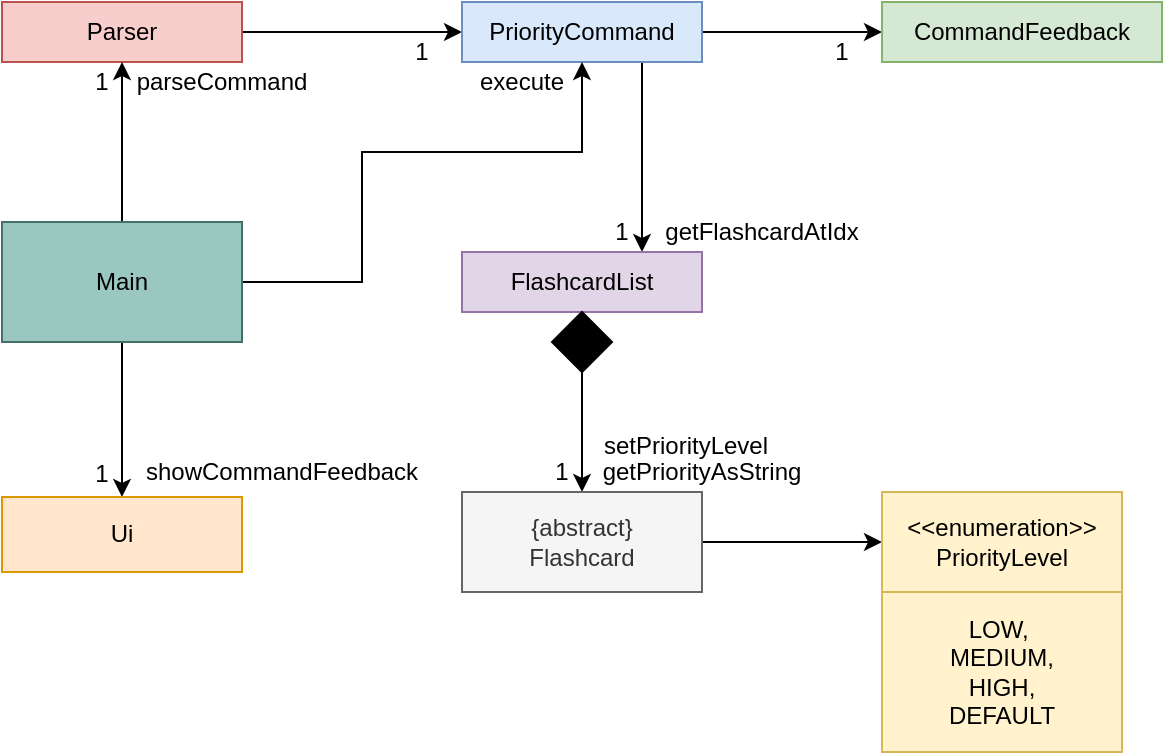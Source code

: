 <mxfile version="12.9.10" type="device"><diagram id="3O1DsJtSwZCBAUhnunDb" name="Page-1"><mxGraphModel dx="1038" dy="580" grid="1" gridSize="10" guides="1" tooltips="1" connect="1" arrows="1" fold="1" page="1" pageScale="1" pageWidth="850" pageHeight="1100" math="0" shadow="0"><root><mxCell id="0"/><mxCell id="1" parent="0"/><mxCell id="WEkl9Tc8bWQ4Hy5saDgs-2" style="edgeStyle=orthogonalEdgeStyle;rounded=0;orthogonalLoop=1;jettySize=auto;html=1;" parent="1" source="WEkl9Tc8bWQ4Hy5saDgs-1" edge="1"><mxGeometry relative="1" as="geometry"><mxPoint x="340" y="300" as="targetPoint"/></mxGeometry></mxCell><mxCell id="WEkl9Tc8bWQ4Hy5saDgs-1" value="Parser" style="rounded=0;whiteSpace=wrap;html=1;fillColor=#f8cecc;strokeColor=#b85450;" parent="1" vertex="1"><mxGeometry x="110" y="285" width="120" height="30" as="geometry"/></mxCell><mxCell id="WEkl9Tc8bWQ4Hy5saDgs-5" style="edgeStyle=orthogonalEdgeStyle;rounded=0;orthogonalLoop=1;jettySize=auto;html=1;" parent="1" source="WEkl9Tc8bWQ4Hy5saDgs-4" target="WEkl9Tc8bWQ4Hy5saDgs-9" edge="1"><mxGeometry relative="1" as="geometry"><mxPoint x="570" y="300" as="targetPoint"/></mxGeometry></mxCell><mxCell id="WEkl9Tc8bWQ4Hy5saDgs-10" style="edgeStyle=orthogonalEdgeStyle;rounded=0;orthogonalLoop=1;jettySize=auto;html=1;" parent="1" source="WEkl9Tc8bWQ4Hy5saDgs-4" target="WEkl9Tc8bWQ4Hy5saDgs-11" edge="1"><mxGeometry relative="1" as="geometry"><mxPoint x="400" y="420" as="targetPoint"/><Array as="points"><mxPoint x="430" y="350"/><mxPoint x="430" y="350"/></Array></mxGeometry></mxCell><mxCell id="WEkl9Tc8bWQ4Hy5saDgs-4" value="PriorityCommand" style="rounded=0;whiteSpace=wrap;html=1;fillColor=#dae8fc;strokeColor=#6c8ebf;" parent="1" vertex="1"><mxGeometry x="340" y="285" width="120" height="30" as="geometry"/></mxCell><mxCell id="WEkl9Tc8bWQ4Hy5saDgs-9" value="CommandFeedback" style="rounded=0;whiteSpace=wrap;html=1;fillColor=#d5e8d4;strokeColor=#82b366;" parent="1" vertex="1"><mxGeometry x="550" y="285" width="140" height="30" as="geometry"/></mxCell><mxCell id="WEkl9Tc8bWQ4Hy5saDgs-12" style="edgeStyle=orthogonalEdgeStyle;rounded=0;orthogonalLoop=1;jettySize=auto;html=1;" parent="1" source="WEkl9Tc8bWQ4Hy5saDgs-37" target="WEkl9Tc8bWQ4Hy5saDgs-13" edge="1"><mxGeometry relative="1" as="geometry"><mxPoint x="400" y="550" as="targetPoint"/></mxGeometry></mxCell><mxCell id="WEkl9Tc8bWQ4Hy5saDgs-11" value="FlashcardList" style="rounded=0;whiteSpace=wrap;html=1;fillColor=#e1d5e7;strokeColor=#9673a6;" parent="1" vertex="1"><mxGeometry x="340" y="410" width="120" height="30" as="geometry"/></mxCell><mxCell id="tf4MiYfJ1DcMqi4MSKpc-16" style="edgeStyle=orthogonalEdgeStyle;rounded=0;orthogonalLoop=1;jettySize=auto;html=1;" parent="1" source="WEkl9Tc8bWQ4Hy5saDgs-13" target="WEkl9Tc8bWQ4Hy5saDgs-18" edge="1"><mxGeometry relative="1" as="geometry"/></mxCell><mxCell id="WEkl9Tc8bWQ4Hy5saDgs-13" value="{abstract}&lt;br&gt;Flashcard" style="rounded=0;whiteSpace=wrap;html=1;fillColor=#f5f5f5;strokeColor=#666666;fontColor=#333333;" parent="1" vertex="1"><mxGeometry x="340" y="530" width="120" height="50" as="geometry"/></mxCell><mxCell id="WEkl9Tc8bWQ4Hy5saDgs-16" value="1" style="text;html=1;strokeColor=none;fillColor=none;align=center;verticalAlign=middle;whiteSpace=wrap;rounded=0;" parent="1" vertex="1"><mxGeometry x="300" y="300" width="40" height="20" as="geometry"/></mxCell><mxCell id="WEkl9Tc8bWQ4Hy5saDgs-18" value="&amp;lt;&amp;lt;enumeration&amp;gt;&amp;gt;&lt;br&gt;PriorityLevel" style="rounded=0;whiteSpace=wrap;html=1;fillColor=#fff2cc;strokeColor=#d6b656;" parent="1" vertex="1"><mxGeometry x="550" y="530" width="120" height="50" as="geometry"/></mxCell><mxCell id="WEkl9Tc8bWQ4Hy5saDgs-19" value="LOW,&amp;nbsp;&lt;br&gt;MEDIUM,&lt;br&gt;HIGH,&lt;br&gt;DEFAULT" style="rounded=0;whiteSpace=wrap;html=1;fillColor=#fff2cc;strokeColor=#d6b656;" parent="1" vertex="1"><mxGeometry x="550" y="580" width="120" height="80" as="geometry"/></mxCell><mxCell id="WEkl9Tc8bWQ4Hy5saDgs-24" value="getFlashcardAtIdx" style="text;html=1;strokeColor=none;fillColor=none;align=center;verticalAlign=middle;whiteSpace=wrap;rounded=0;" parent="1" vertex="1"><mxGeometry x="430" y="390" width="120" height="20" as="geometry"/></mxCell><mxCell id="WEkl9Tc8bWQ4Hy5saDgs-25" value="1" style="text;html=1;strokeColor=none;fillColor=none;align=center;verticalAlign=middle;whiteSpace=wrap;rounded=0;" parent="1" vertex="1"><mxGeometry x="370" y="510" width="40" height="20" as="geometry"/></mxCell><mxCell id="WEkl9Tc8bWQ4Hy5saDgs-26" value="setPriorityLevel" style="text;html=1;strokeColor=none;fillColor=none;align=center;verticalAlign=middle;whiteSpace=wrap;rounded=0;" parent="1" vertex="1"><mxGeometry x="392" y="497" width="120" height="20" as="geometry"/></mxCell><mxCell id="WEkl9Tc8bWQ4Hy5saDgs-27" value="1" style="text;html=1;strokeColor=none;fillColor=none;align=center;verticalAlign=middle;whiteSpace=wrap;rounded=0;" parent="1" vertex="1"><mxGeometry x="400" y="390" width="40" height="20" as="geometry"/></mxCell><mxCell id="WEkl9Tc8bWQ4Hy5saDgs-33" value="1" style="text;html=1;strokeColor=none;fillColor=none;align=center;verticalAlign=middle;whiteSpace=wrap;rounded=0;" parent="1" vertex="1"><mxGeometry x="510" y="300" width="40" height="20" as="geometry"/></mxCell><mxCell id="WEkl9Tc8bWQ4Hy5saDgs-36" value="getPriorityAsString" style="text;html=1;strokeColor=none;fillColor=none;align=center;verticalAlign=middle;whiteSpace=wrap;rounded=0;" parent="1" vertex="1"><mxGeometry x="400" y="510" width="120" height="20" as="geometry"/></mxCell><mxCell id="WEkl9Tc8bWQ4Hy5saDgs-37" value="" style="rhombus;whiteSpace=wrap;html=1;fillColor=#000000;" parent="1" vertex="1"><mxGeometry x="385" y="440" width="30" height="30" as="geometry"/></mxCell><mxCell id="tf4MiYfJ1DcMqi4MSKpc-4" style="edgeStyle=orthogonalEdgeStyle;rounded=0;orthogonalLoop=1;jettySize=auto;html=1;entryX=0.5;entryY=1;entryDx=0;entryDy=0;" parent="1" source="tf4MiYfJ1DcMqi4MSKpc-2" target="WEkl9Tc8bWQ4Hy5saDgs-1" edge="1"><mxGeometry relative="1" as="geometry"/></mxCell><mxCell id="tf4MiYfJ1DcMqi4MSKpc-14" style="edgeStyle=orthogonalEdgeStyle;rounded=0;orthogonalLoop=1;jettySize=auto;html=1;" parent="1" source="tf4MiYfJ1DcMqi4MSKpc-2" target="WEkl9Tc8bWQ4Hy5saDgs-4" edge="1"><mxGeometry relative="1" as="geometry"><Array as="points"><mxPoint x="290" y="425"/><mxPoint x="290" y="360"/><mxPoint x="400" y="360"/></Array></mxGeometry></mxCell><mxCell id="tf4MiYfJ1DcMqi4MSKpc-17" style="edgeStyle=orthogonalEdgeStyle;rounded=0;orthogonalLoop=1;jettySize=auto;html=1;entryX=0.5;entryY=0;entryDx=0;entryDy=0;" parent="1" source="tf4MiYfJ1DcMqi4MSKpc-2" target="tf4MiYfJ1DcMqi4MSKpc-15" edge="1"><mxGeometry relative="1" as="geometry"/></mxCell><mxCell id="tf4MiYfJ1DcMqi4MSKpc-2" value="Main" style="rounded=0;whiteSpace=wrap;html=1;fillColor=#9AC7BF;strokeColor=#447068;" parent="1" vertex="1"><mxGeometry x="110" y="395" width="120" height="60" as="geometry"/></mxCell><mxCell id="tf4MiYfJ1DcMqi4MSKpc-5" value="parseCommand" style="text;html=1;strokeColor=none;fillColor=none;align=center;verticalAlign=middle;whiteSpace=wrap;rounded=0;" parent="1" vertex="1"><mxGeometry x="160" y="315" width="120" height="20" as="geometry"/></mxCell><mxCell id="tf4MiYfJ1DcMqi4MSKpc-9" value="1" style="text;html=1;strokeColor=none;fillColor=none;align=center;verticalAlign=middle;whiteSpace=wrap;rounded=0;" parent="1" vertex="1"><mxGeometry x="140" y="315" width="40" height="20" as="geometry"/></mxCell><mxCell id="tf4MiYfJ1DcMqi4MSKpc-10" value="execute" style="text;html=1;strokeColor=none;fillColor=none;align=center;verticalAlign=middle;whiteSpace=wrap;rounded=0;" parent="1" vertex="1"><mxGeometry x="310" y="315" width="120" height="20" as="geometry"/></mxCell><mxCell id="tf4MiYfJ1DcMqi4MSKpc-15" value="Ui" style="rounded=0;whiteSpace=wrap;html=1;fillColor=#ffe6cc;strokeColor=#d79b00;" parent="1" vertex="1"><mxGeometry x="110" y="532.5" width="120" height="37.5" as="geometry"/></mxCell><mxCell id="tf4MiYfJ1DcMqi4MSKpc-18" value="showCommandFeedback" style="text;html=1;strokeColor=none;fillColor=none;align=center;verticalAlign=middle;whiteSpace=wrap;rounded=0;" parent="1" vertex="1"><mxGeometry x="190" y="510" width="120" height="20" as="geometry"/></mxCell><mxCell id="tf4MiYfJ1DcMqi4MSKpc-19" value="1" style="text;html=1;strokeColor=none;fillColor=none;align=center;verticalAlign=middle;whiteSpace=wrap;rounded=0;" parent="1" vertex="1"><mxGeometry x="140" y="510.5" width="40" height="20" as="geometry"/></mxCell></root></mxGraphModel></diagram></mxfile>